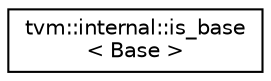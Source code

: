 digraph "Graphical Class Hierarchy"
{
  edge [fontname="Helvetica",fontsize="10",labelfontname="Helvetica",labelfontsize="10"];
  node [fontname="Helvetica",fontsize="10",shape=record];
  rankdir="LR";
  Node0 [label="tvm::internal::is_base\l\< Base \>",height=0.2,width=0.4,color="black", fillcolor="white", style="filled",URL="$structtvm_1_1internal_1_1is__base.html"];
}
